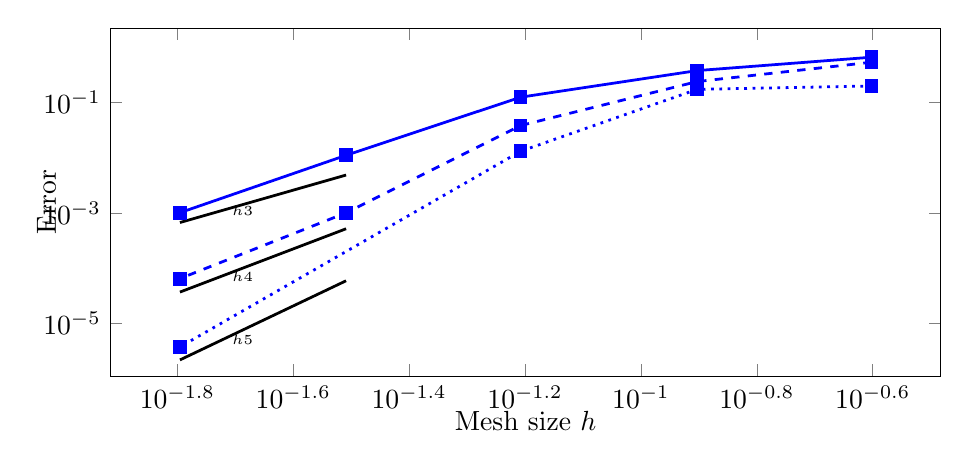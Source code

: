 \begin{tikzpicture}%
\begin{axis}[xmode=log,ymode=log,height=6cm,mark options={solid},xlabel={Mesh size $h$},ylabel={Error},ylabel style={yshift=-0.4cm},xlabel style={yshift=0.2cm},width=1\textwidth]%
\addplot[mark=square*,color=blue,line width=1pt,solid] coordinates {%
(0.25,0.657)%
(0.125,0.376)%
(0.062,0.124)%
(0.031,0.011)%
(0.016,0.001)%
};%
%
%
\addplot[line width=1pt,samples=100,forget plot,domain={0.031:0.016},yshift=-0.2cm,draw=black]{312.563*x^3} node[right, pos=0.75] {\tiny{$h3$}};%
\addplot[mark=square*,color=blue,line width=1pt,dashed] coordinates {%
(0.25,0.533)%
(0.125,0.238)%
(0.062,0.038)%
(0.031,0.001)%
(0.016,6.401e-05)%
};%
%
%
\addplot[line width=1pt,samples=100,forget plot,domain={0.031:0.016},yshift=-0.2cm,draw=black]{1073.912*x^4} node[right, pos=0.75] {\tiny{$h4$}};%
\addplot[mark=square*,color=blue,line width=1pt,dotted] coordinates {%
(0.25,0.198)%
(0.125,0.172)%
(0.062,0.013)%
(0.031,0.0)%
(0.016,3.688e-06)%
};%
%
%
\addplot[line width=1pt,samples=100,forget plot,domain={0.031:0.016},yshift=-0.2cm,draw=black]{3960.489*x^5} node[right, pos=0.75] {\tiny{$h5$}};%
\end{axis}%
\end{tikzpicture}%
